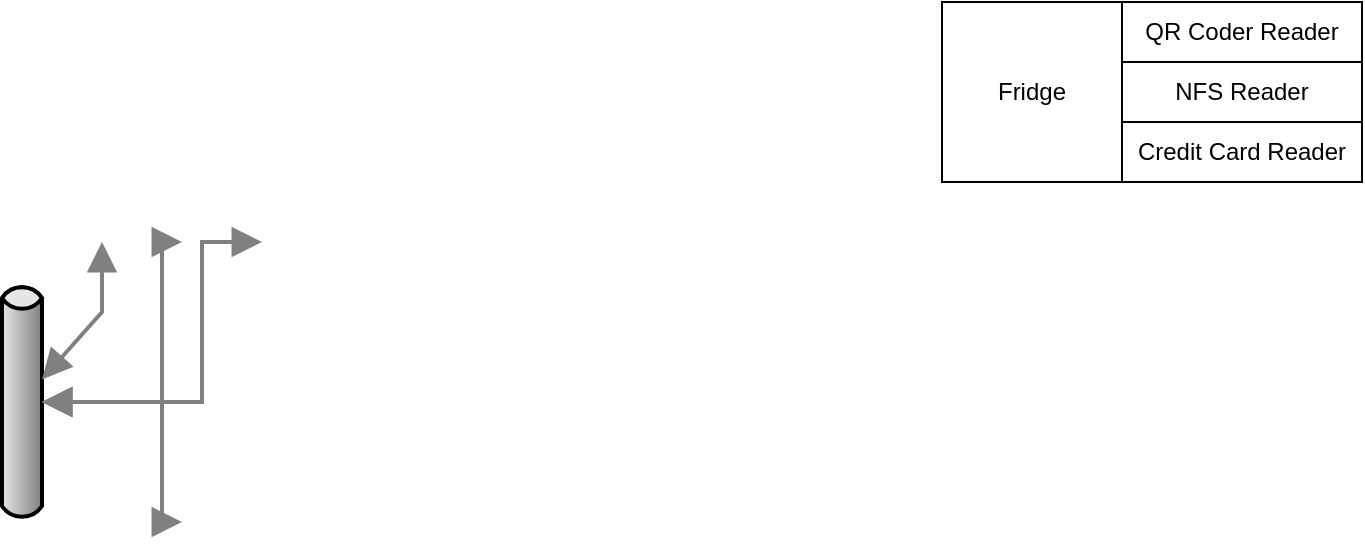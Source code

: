 <mxfile version="13.8.8" type="device"><diagram id="MIhTS0-vC6U84Mf_KZBC" name="Page-1"><mxGraphModel dx="1425" dy="780" grid="1" gridSize="10" guides="1" tooltips="1" connect="1" arrows="1" fold="1" page="1" pageScale="1" pageWidth="1100" pageHeight="850" math="0" shadow="0"><root><mxCell id="0"/><mxCell id="1" parent="0"/><mxCell id="CnNOGd8denwAFmn9Hg8V-2" value="" style="strokeWidth=2;strokeColor=#000000;dashed=0;align=center;html=1;fontSize=8;shape=mxgraph.eip.messageChannel;rotation=-90;" vertex="1" parent="1"><mxGeometry x="280" y="270" width="120" height="20" as="geometry"/></mxCell><mxCell id="CnNOGd8denwAFmn9Hg8V-3" value="" style="edgeStyle=elbowEdgeStyle;strokeWidth=2;rounded=0;endArrow=block;startArrow=block;startSize=10;endSize=10;dashed=0;html=1;strokeColor=#808080;" edge="1" target="CnNOGd8denwAFmn9Hg8V-2" parent="1"><mxGeometry relative="1" as="geometry"><mxPoint x="420" y="340" as="sourcePoint"/></mxGeometry></mxCell><mxCell id="CnNOGd8denwAFmn9Hg8V-4" value="" style="edgeStyle=elbowEdgeStyle;strokeWidth=2;rounded=0;endArrow=block;startArrow=block;startSize=10;endSize=10;dashed=0;html=1;strokeColor=#808080;" edge="1" target="CnNOGd8denwAFmn9Hg8V-2" parent="1"><mxGeometry relative="1" as="geometry"><mxPoint x="380" y="200" as="sourcePoint"/></mxGeometry></mxCell><mxCell id="CnNOGd8denwAFmn9Hg8V-5" value="" style="edgeStyle=elbowEdgeStyle;strokeWidth=2;rounded=0;endArrow=block;startArrow=block;startSize=10;endSize=10;dashed=0;html=1;strokeColor=#808080;" edge="1" target="CnNOGd8denwAFmn9Hg8V-2" parent="1"><mxGeometry relative="1" as="geometry"><mxPoint x="420" y="200" as="sourcePoint"/></mxGeometry></mxCell><mxCell id="CnNOGd8denwAFmn9Hg8V-6" value="" style="edgeStyle=elbowEdgeStyle;strokeWidth=2;rounded=0;endArrow=block;startArrow=block;startSize=10;endSize=10;dashed=0;html=1;strokeColor=#808080;" edge="1" target="CnNOGd8denwAFmn9Hg8V-2" parent="1"><mxGeometry relative="1" as="geometry"><mxPoint x="460" y="200" as="sourcePoint"/></mxGeometry></mxCell><mxCell id="CnNOGd8denwAFmn9Hg8V-8" value="Fridge" style="whiteSpace=wrap;html=1;aspect=fixed;" vertex="1" parent="1"><mxGeometry x="800" y="80" width="90" height="90" as="geometry"/></mxCell><mxCell id="CnNOGd8denwAFmn9Hg8V-9" value="QR Coder Reader" style="rounded=0;whiteSpace=wrap;html=1;" vertex="1" parent="1"><mxGeometry x="890" y="80" width="120" height="30" as="geometry"/></mxCell><mxCell id="CnNOGd8denwAFmn9Hg8V-10" value="NFS Reader" style="rounded=0;whiteSpace=wrap;html=1;" vertex="1" parent="1"><mxGeometry x="890" y="110" width="120" height="30" as="geometry"/></mxCell><mxCell id="CnNOGd8denwAFmn9Hg8V-11" value="Credit Card Reader" style="rounded=0;whiteSpace=wrap;html=1;" vertex="1" parent="1"><mxGeometry x="890" y="140" width="120" height="30" as="geometry"/></mxCell></root></mxGraphModel></diagram></mxfile>